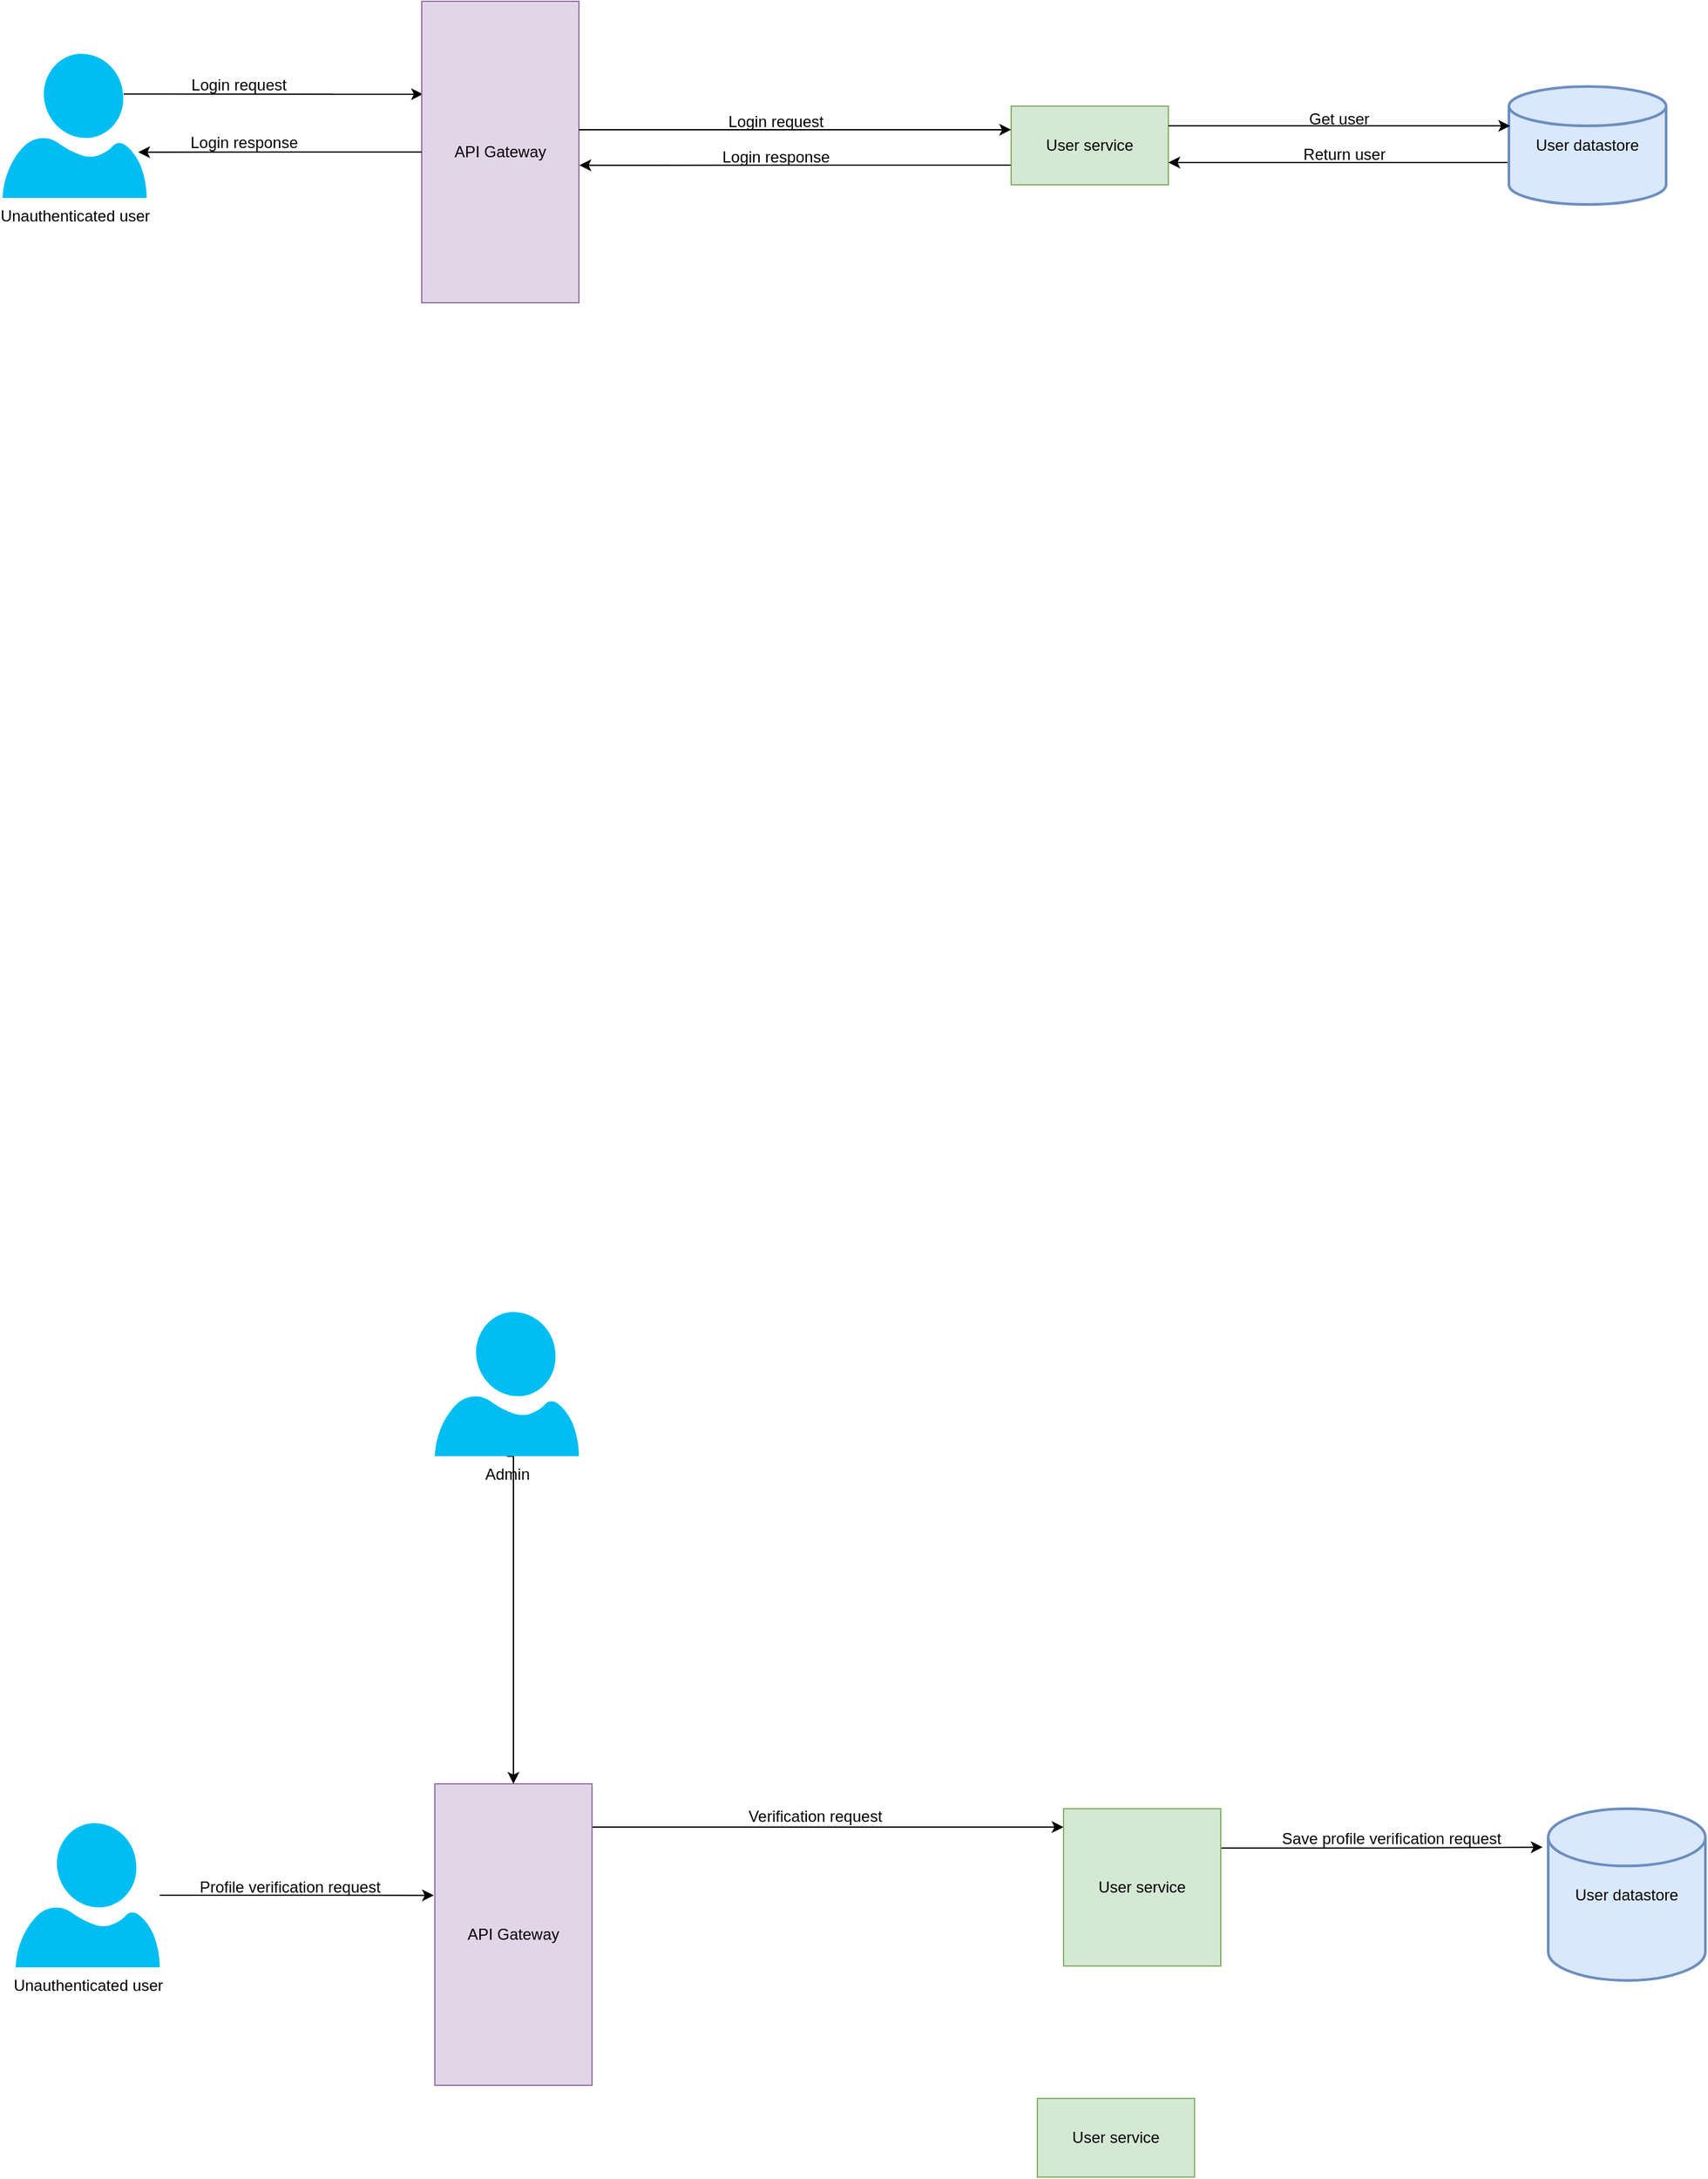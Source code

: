 <mxfile version="14.5.10" type="github">
  <diagram id="hoha5xXqs4-0nP36PvAW" name="Page-1">
    <mxGraphModel dx="554" dy="344" grid="1" gridSize="10" guides="1" tooltips="1" connect="1" arrows="1" fold="1" page="1" pageScale="1" pageWidth="827" pageHeight="1169" math="0" shadow="0">
      <root>
        <mxCell id="0" />
        <mxCell id="1" parent="0" />
        <mxCell id="3Rin0OS6iymKsQKwY67Z-5" style="edgeStyle=orthogonalEdgeStyle;rounded=0;orthogonalLoop=1;jettySize=auto;html=1;exitX=0.84;exitY=0.28;exitDx=0;exitDy=0;exitPerimeter=0;entryX=0.008;entryY=0.308;entryDx=0;entryDy=0;entryPerimeter=0;" edge="1" parent="1" source="3Rin0OS6iymKsQKwY67Z-1" target="3Rin0OS6iymKsQKwY67Z-2">
          <mxGeometry relative="1" as="geometry" />
        </mxCell>
        <mxCell id="3Rin0OS6iymKsQKwY67Z-1" value="Unauthenticated user" style="verticalLabelPosition=bottom;html=1;verticalAlign=top;align=center;strokeColor=none;fillColor=#00BEF2;shape=mxgraph.azure.user;" vertex="1" parent="1">
          <mxGeometry x="180" y="460" width="110" height="110" as="geometry" />
        </mxCell>
        <mxCell id="3Rin0OS6iymKsQKwY67Z-2" value="API Gateway" style="rounded=0;whiteSpace=wrap;html=1;rotation=0;fillColor=#e1d5e7;strokeColor=#9673a6;" vertex="1" parent="1">
          <mxGeometry x="500" y="420" width="120" height="230" as="geometry" />
        </mxCell>
        <mxCell id="3Rin0OS6iymKsQKwY67Z-16" style="edgeStyle=orthogonalEdgeStyle;rounded=0;orthogonalLoop=1;jettySize=auto;html=1;exitX=0;exitY=0.75;exitDx=0;exitDy=0;entryX=1.003;entryY=0.544;entryDx=0;entryDy=0;entryPerimeter=0;" edge="1" parent="1" source="3Rin0OS6iymKsQKwY67Z-3" target="3Rin0OS6iymKsQKwY67Z-2">
          <mxGeometry relative="1" as="geometry" />
        </mxCell>
        <mxCell id="3Rin0OS6iymKsQKwY67Z-3" value="User service" style="rounded=0;whiteSpace=wrap;html=1;fillColor=#d5e8d4;strokeColor=#82b366;" vertex="1" parent="1">
          <mxGeometry x="950" y="500" width="120" height="60" as="geometry" />
        </mxCell>
        <mxCell id="3Rin0OS6iymKsQKwY67Z-14" style="edgeStyle=orthogonalEdgeStyle;rounded=0;orthogonalLoop=1;jettySize=auto;html=1;entryX=1;entryY=0.5;entryDx=0;entryDy=0;" edge="1" parent="1">
          <mxGeometry relative="1" as="geometry">
            <mxPoint x="1330.0" y="543" as="sourcePoint" />
            <mxPoint x="1070.0" y="543" as="targetPoint" />
          </mxGeometry>
        </mxCell>
        <mxCell id="3Rin0OS6iymKsQKwY67Z-4" value="User datastore" style="strokeWidth=2;html=1;shape=mxgraph.flowchart.database;whiteSpace=wrap;fillColor=#dae8fc;strokeColor=#6c8ebf;" vertex="1" parent="1">
          <mxGeometry x="1330" y="485" width="120" height="90" as="geometry" />
        </mxCell>
        <mxCell id="3Rin0OS6iymKsQKwY67Z-6" value="Login request" style="text;html=1;align=center;verticalAlign=middle;resizable=0;points=[];autosize=1;strokeColor=none;" vertex="1" parent="1">
          <mxGeometry x="315" y="474" width="90" height="20" as="geometry" />
        </mxCell>
        <mxCell id="3Rin0OS6iymKsQKwY67Z-10" value="" style="group" vertex="1" connectable="0" parent="1">
          <mxGeometry x="620" y="502" width="330" height="20" as="geometry" />
        </mxCell>
        <mxCell id="3Rin0OS6iymKsQKwY67Z-8" style="edgeStyle=orthogonalEdgeStyle;rounded=0;orthogonalLoop=1;jettySize=auto;html=1;entryX=0;entryY=0.583;entryDx=0;entryDy=0;entryPerimeter=0;" edge="1" parent="3Rin0OS6iymKsQKwY67Z-10">
          <mxGeometry relative="1" as="geometry">
            <mxPoint y="15.98" as="sourcePoint" />
            <mxPoint x="330" y="15.98" as="targetPoint" />
          </mxGeometry>
        </mxCell>
        <mxCell id="3Rin0OS6iymKsQKwY67Z-9" value="Login request" style="text;html=1;align=center;verticalAlign=middle;resizable=0;points=[];autosize=1;strokeColor=none;" vertex="1" parent="3Rin0OS6iymKsQKwY67Z-10">
          <mxGeometry x="105" width="90" height="20" as="geometry" />
        </mxCell>
        <mxCell id="3Rin0OS6iymKsQKwY67Z-13" value="" style="group" vertex="1" connectable="0" parent="1">
          <mxGeometry x="1170" y="500" width="60" height="20" as="geometry" />
        </mxCell>
        <mxCell id="3Rin0OS6iymKsQKwY67Z-11" style="edgeStyle=orthogonalEdgeStyle;rounded=0;orthogonalLoop=1;jettySize=auto;html=1;exitX=1;exitY=0.25;exitDx=0;exitDy=0;entryX=0.008;entryY=0.334;entryDx=0;entryDy=0;entryPerimeter=0;" edge="1" parent="3Rin0OS6iymKsQKwY67Z-13" source="3Rin0OS6iymKsQKwY67Z-3" target="3Rin0OS6iymKsQKwY67Z-4">
          <mxGeometry relative="1" as="geometry" />
        </mxCell>
        <mxCell id="3Rin0OS6iymKsQKwY67Z-12" value="Get user" style="text;html=1;align=center;verticalAlign=middle;resizable=0;points=[];autosize=1;strokeColor=none;" vertex="1" parent="3Rin0OS6iymKsQKwY67Z-13">
          <mxGeometry width="60" height="20" as="geometry" />
        </mxCell>
        <mxCell id="3Rin0OS6iymKsQKwY67Z-15" value="Return user" style="text;html=1;align=center;verticalAlign=middle;resizable=0;points=[];autosize=1;strokeColor=none;" vertex="1" parent="1">
          <mxGeometry x="1164" y="527" width="80" height="20" as="geometry" />
        </mxCell>
        <mxCell id="3Rin0OS6iymKsQKwY67Z-17" value="Login response" style="text;html=1;align=center;verticalAlign=middle;resizable=0;points=[];autosize=1;strokeColor=none;" vertex="1" parent="1">
          <mxGeometry x="720" y="529" width="100" height="20" as="geometry" />
        </mxCell>
        <mxCell id="3Rin0OS6iymKsQKwY67Z-20" value="" style="group" vertex="1" connectable="0" parent="1">
          <mxGeometry x="314" y="518" width="100" height="20" as="geometry" />
        </mxCell>
        <mxCell id="3Rin0OS6iymKsQKwY67Z-18" style="edgeStyle=orthogonalEdgeStyle;rounded=0;orthogonalLoop=1;jettySize=auto;html=1;entryX=0.941;entryY=0.683;entryDx=0;entryDy=0;entryPerimeter=0;" edge="1" parent="3Rin0OS6iymKsQKwY67Z-20" source="3Rin0OS6iymKsQKwY67Z-2" target="3Rin0OS6iymKsQKwY67Z-1">
          <mxGeometry relative="1" as="geometry" />
        </mxCell>
        <mxCell id="3Rin0OS6iymKsQKwY67Z-19" value="Login response" style="text;html=1;align=center;verticalAlign=middle;resizable=0;points=[];autosize=1;strokeColor=none;" vertex="1" parent="3Rin0OS6iymKsQKwY67Z-20">
          <mxGeometry width="100" height="20" as="geometry" />
        </mxCell>
        <mxCell id="3Rin0OS6iymKsQKwY67Z-37" style="edgeStyle=orthogonalEdgeStyle;rounded=0;orthogonalLoop=1;jettySize=auto;html=1;entryX=-0.006;entryY=0.37;entryDx=0;entryDy=0;entryPerimeter=0;" edge="1" parent="1" source="3Rin0OS6iymKsQKwY67Z-21" target="3Rin0OS6iymKsQKwY67Z-22">
          <mxGeometry relative="1" as="geometry" />
        </mxCell>
        <mxCell id="3Rin0OS6iymKsQKwY67Z-21" value="Unauthenticated user" style="verticalLabelPosition=bottom;html=1;verticalAlign=top;align=center;strokeColor=none;fillColor=#00BEF2;shape=mxgraph.azure.user;" vertex="1" parent="1">
          <mxGeometry x="190" y="1810" width="110" height="110" as="geometry" />
        </mxCell>
        <mxCell id="3Rin0OS6iymKsQKwY67Z-48" style="edgeStyle=orthogonalEdgeStyle;rounded=0;orthogonalLoop=1;jettySize=auto;html=1;entryX=0;entryY=0.75;entryDx=0;entryDy=0;" edge="1" parent="1">
          <mxGeometry relative="1" as="geometry">
            <mxPoint x="630" y="1813" as="sourcePoint" />
            <mxPoint x="990" y="1813" as="targetPoint" />
            <Array as="points">
              <mxPoint x="750" y="1813" />
              <mxPoint x="750" y="1813" />
            </Array>
          </mxGeometry>
        </mxCell>
        <mxCell id="3Rin0OS6iymKsQKwY67Z-22" value="API Gateway" style="rounded=0;whiteSpace=wrap;html=1;rotation=0;fillColor=#e1d5e7;strokeColor=#9673a6;" vertex="1" parent="1">
          <mxGeometry x="510" y="1780" width="120" height="230" as="geometry" />
        </mxCell>
        <mxCell id="3Rin0OS6iymKsQKwY67Z-50" style="edgeStyle=orthogonalEdgeStyle;rounded=0;orthogonalLoop=1;jettySize=auto;html=1;exitX=1;exitY=0.25;exitDx=0;exitDy=0;entryX=-0.035;entryY=0.224;entryDx=0;entryDy=0;entryPerimeter=0;" edge="1" parent="1" source="3Rin0OS6iymKsQKwY67Z-23" target="3Rin0OS6iymKsQKwY67Z-29">
          <mxGeometry relative="1" as="geometry" />
        </mxCell>
        <mxCell id="3Rin0OS6iymKsQKwY67Z-23" value="User service" style="rounded=0;whiteSpace=wrap;html=1;fillColor=#d5e8d4;strokeColor=#82b366;" vertex="1" parent="1">
          <mxGeometry x="990" y="1799" width="120" height="120" as="geometry" />
        </mxCell>
        <mxCell id="3Rin0OS6iymKsQKwY67Z-29" value="User datastore" style="strokeWidth=2;html=1;shape=mxgraph.flowchart.database;whiteSpace=wrap;fillColor=#dae8fc;strokeColor=#6c8ebf;" vertex="1" parent="1">
          <mxGeometry x="1360" y="1799" width="120" height="131" as="geometry" />
        </mxCell>
        <mxCell id="3Rin0OS6iymKsQKwY67Z-38" value="Profile verification request" style="text;html=1;align=center;verticalAlign=middle;resizable=0;points=[];autosize=1;strokeColor=none;" vertex="1" parent="1">
          <mxGeometry x="324" y="1849" width="150" height="20" as="geometry" />
        </mxCell>
        <mxCell id="3Rin0OS6iymKsQKwY67Z-42" value="User service" style="rounded=0;whiteSpace=wrap;html=1;fillColor=#d5e8d4;strokeColor=#82b366;" vertex="1" parent="1">
          <mxGeometry x="970" y="2020" width="120" height="60" as="geometry" />
        </mxCell>
        <mxCell id="3Rin0OS6iymKsQKwY67Z-46" style="edgeStyle=orthogonalEdgeStyle;rounded=0;orthogonalLoop=1;jettySize=auto;html=1;exitX=0.5;exitY=1;exitDx=0;exitDy=0;exitPerimeter=0;entryX=0.5;entryY=0;entryDx=0;entryDy=0;" edge="1" parent="1" source="3Rin0OS6iymKsQKwY67Z-43" target="3Rin0OS6iymKsQKwY67Z-22">
          <mxGeometry relative="1" as="geometry">
            <Array as="points">
              <mxPoint x="570" y="1530" />
            </Array>
          </mxGeometry>
        </mxCell>
        <mxCell id="3Rin0OS6iymKsQKwY67Z-43" value="Admin" style="verticalLabelPosition=bottom;html=1;verticalAlign=top;align=center;strokeColor=none;fillColor=#00BEF2;shape=mxgraph.azure.user;" vertex="1" parent="1">
          <mxGeometry x="510" y="1420" width="110" height="110" as="geometry" />
        </mxCell>
        <mxCell id="3Rin0OS6iymKsQKwY67Z-49" value="Verification request" style="text;html=1;align=center;verticalAlign=middle;resizable=0;points=[];autosize=1;strokeColor=none;" vertex="1" parent="1">
          <mxGeometry x="740" y="1795" width="120" height="20" as="geometry" />
        </mxCell>
        <mxCell id="3Rin0OS6iymKsQKwY67Z-51" value="Save profile verification request" style="text;html=1;align=center;verticalAlign=middle;resizable=0;points=[];autosize=1;strokeColor=none;" vertex="1" parent="1">
          <mxGeometry x="1150" y="1812" width="180" height="20" as="geometry" />
        </mxCell>
      </root>
    </mxGraphModel>
  </diagram>
</mxfile>
